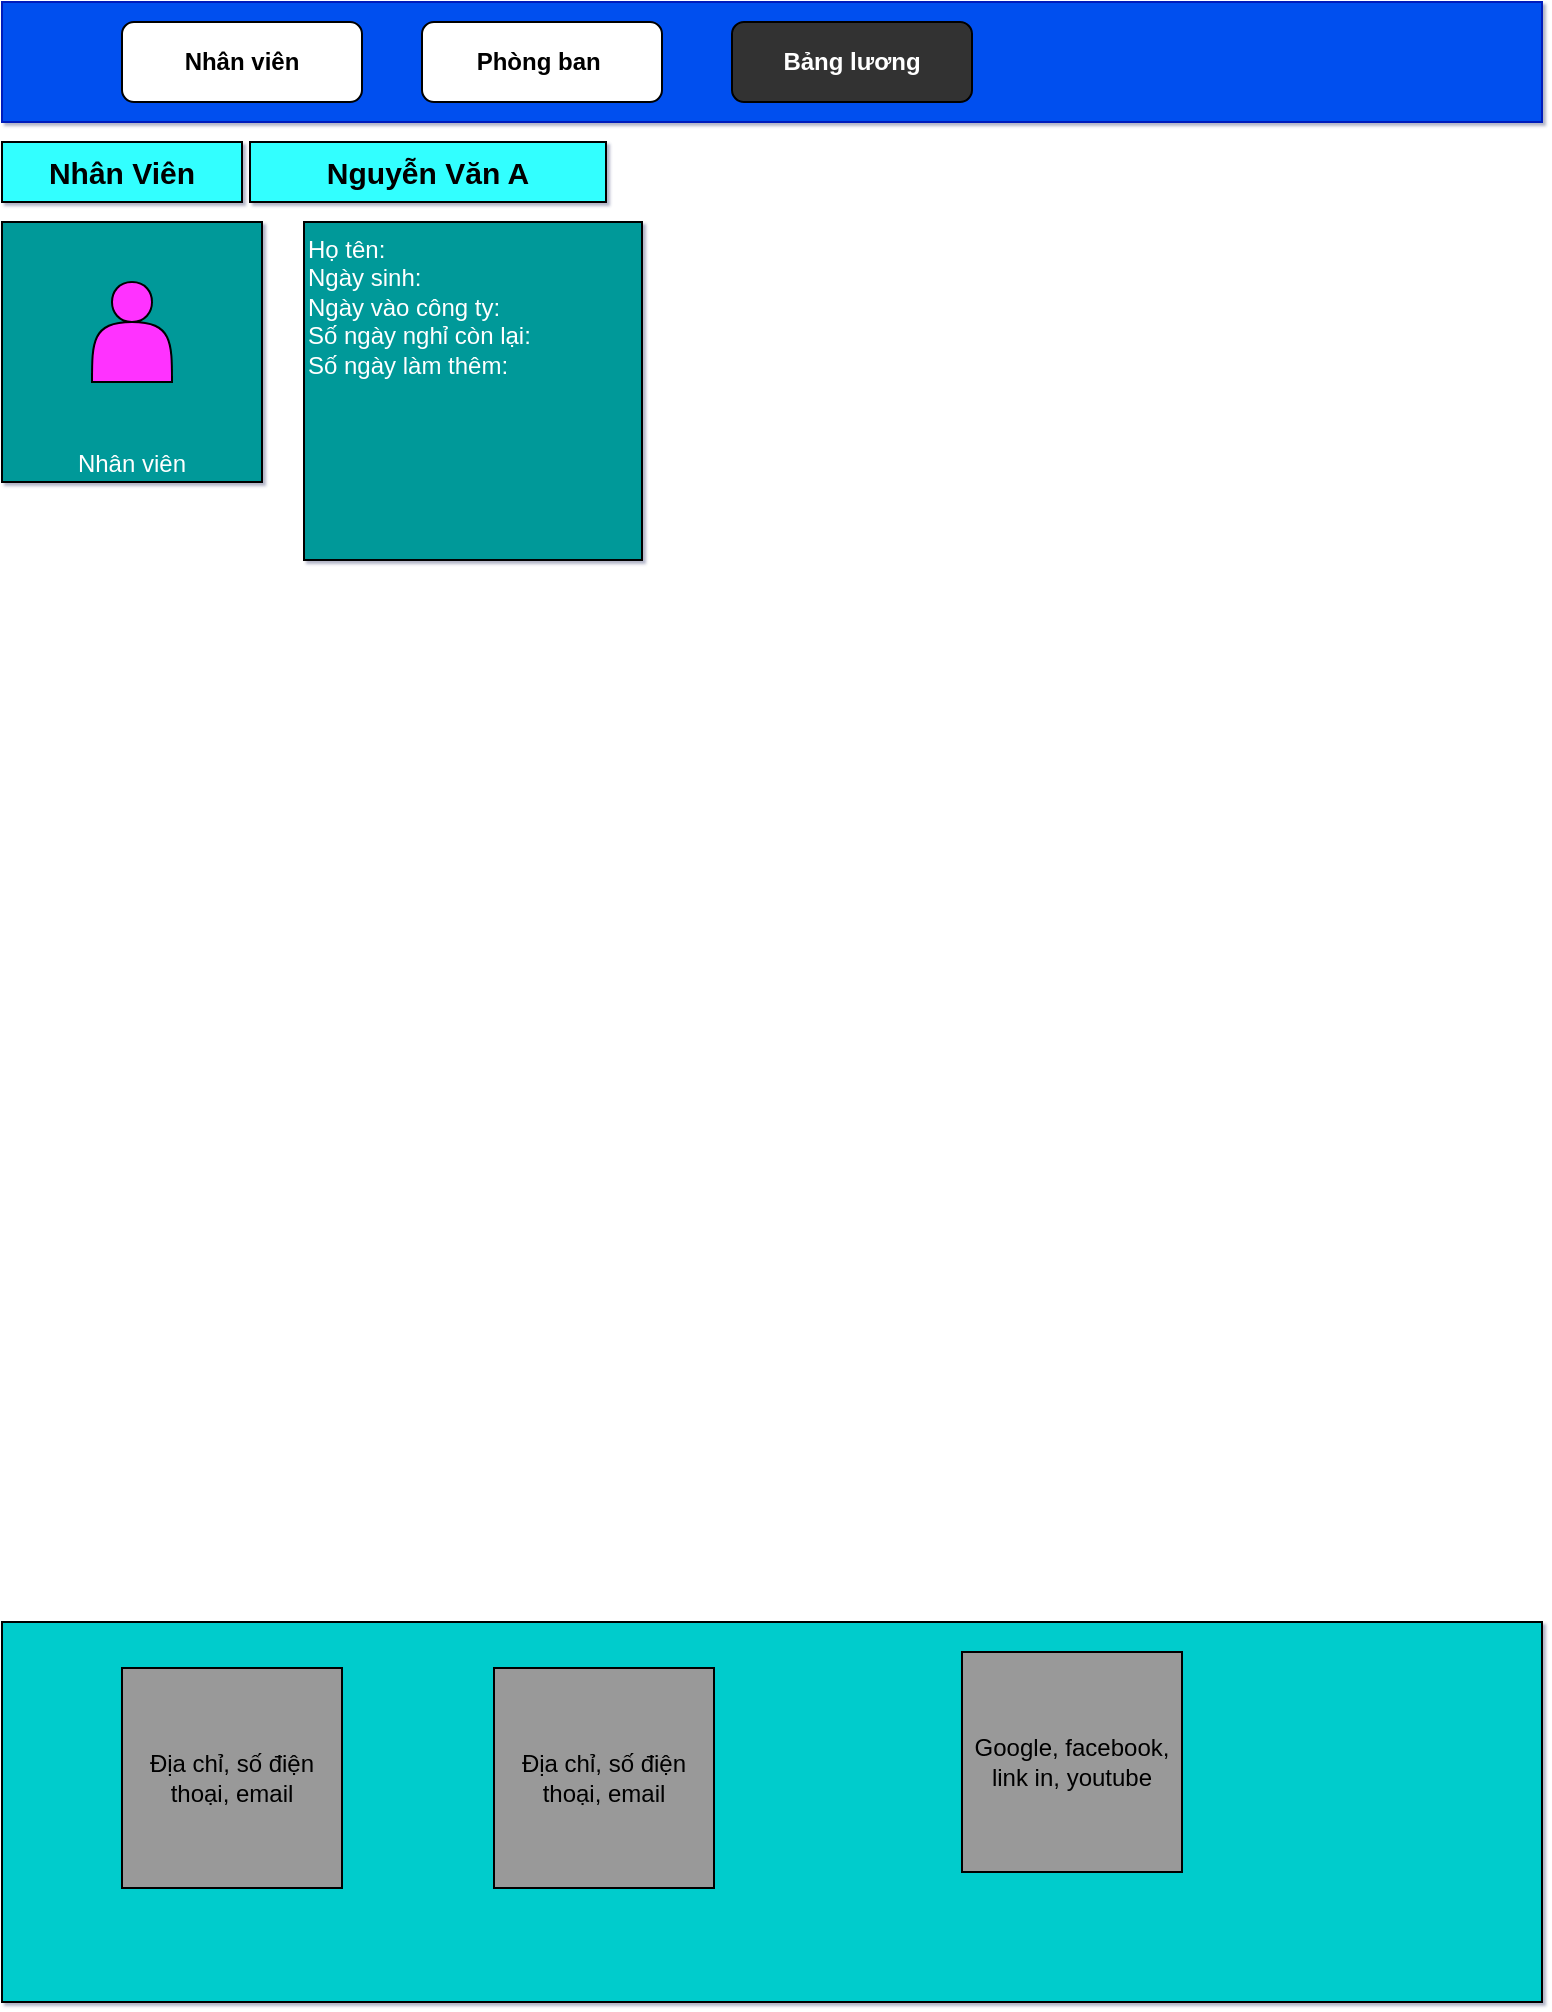 <mxfile>
    <diagram id="ToFKnk3klWX5CJQfzEk8" name="Page-1">
        <mxGraphModel dx="308" dy="357" grid="0" gridSize="10" guides="1" tooltips="1" connect="1" arrows="1" fold="0" page="1" pageScale="1" pageWidth="850" pageHeight="1100" background="#ffffff" math="0" shadow="1">
            <root>
                <mxCell id="0"/>
                <mxCell id="1" parent="0"/>
                <mxCell id="2" value="" style="rounded=0;whiteSpace=wrap;html=1;fillColor=#0050ef;fontColor=#ffffff;strokeColor=#001DBC;" parent="1" vertex="1">
                    <mxGeometry x="40" y="10" width="770" height="60" as="geometry"/>
                </mxCell>
                <mxCell id="3" value="Nhân viên" style="rounded=1;whiteSpace=wrap;html=1;fontStyle=1" parent="1" vertex="1">
                    <mxGeometry x="100" y="20" width="120" height="40" as="geometry"/>
                </mxCell>
                <mxCell id="4" value="Phòng ban&lt;span style=&quot;white-space: pre&quot;&gt; &lt;/span&gt;" style="rounded=1;whiteSpace=wrap;html=1;fontStyle=1" parent="1" vertex="1">
                    <mxGeometry x="250" y="20" width="120" height="40" as="geometry"/>
                </mxCell>
                <mxCell id="5" value="Bảng lương" style="rounded=1;whiteSpace=wrap;html=1;fontStyle=1;fillColor=#333333;fontColor=#FFFFFF;" parent="1" vertex="1">
                    <mxGeometry x="405" y="20" width="120" height="40" as="geometry"/>
                </mxCell>
                <mxCell id="6" value="Nhân viên" style="whiteSpace=wrap;html=1;aspect=fixed;labelBackgroundColor=none;labelBorderColor=none;verticalAlign=bottom;fillColor=#009999;fontColor=#FFFFFF;" parent="1" vertex="1">
                    <mxGeometry x="40" y="120" width="130" height="130" as="geometry"/>
                </mxCell>
                <mxCell id="7" value="" style="shape=actor;whiteSpace=wrap;html=1;labelBackgroundColor=#33FFFF;labelBorderColor=#000099;fillColor=#FF33FF;" parent="1" vertex="1">
                    <mxGeometry x="85" y="150" width="40" height="50" as="geometry"/>
                </mxCell>
                <mxCell id="18" value="Nhân Viên" style="rounded=0;whiteSpace=wrap;html=1;labelBackgroundColor=none;labelBorderColor=none;fontColor=#000000;fontStyle=1;fontSize=15;fillColor=#33FFFF;" parent="1" vertex="1">
                    <mxGeometry x="40" y="80" width="120" height="30" as="geometry"/>
                </mxCell>
                <mxCell id="39" value="" style="rounded=0;whiteSpace=wrap;html=1;labelBackgroundColor=#007FFF;labelBorderColor=none;fontColor=#FFFFFF;shadow=0;fillColor=#00CCCC;" parent="1" vertex="1">
                    <mxGeometry x="40" y="820" width="770" height="190" as="geometry"/>
                </mxCell>
                <mxCell id="41" value="Địa chỉ, số điện thoại, email" style="whiteSpace=wrap;html=1;aspect=fixed;labelBackgroundColor=none;labelBorderColor=none;fontColor=#000000;fillColor=#999999;" parent="1" vertex="1">
                    <mxGeometry x="286" y="843" width="110" height="110" as="geometry"/>
                </mxCell>
                <mxCell id="42" value="Google, facebook, link in, youtube" style="whiteSpace=wrap;html=1;aspect=fixed;labelBackgroundColor=none;labelBorderColor=none;fontColor=#000000;fillColor=#999999;" parent="1" vertex="1">
                    <mxGeometry x="520" y="835" width="110" height="110" as="geometry"/>
                </mxCell>
                <mxCell id="43" value="Nguyễn Văn A" style="rounded=0;whiteSpace=wrap;html=1;labelBackgroundColor=none;labelBorderColor=none;fontColor=#000000;fontStyle=1;fontSize=15;fillColor=#33FFFF;" vertex="1" parent="1">
                    <mxGeometry x="164" y="80" width="178" height="30" as="geometry"/>
                </mxCell>
                <mxCell id="44" value="&lt;div&gt;&lt;span&gt;Họ tên:&lt;/span&gt;&lt;/div&gt;&lt;div&gt;&lt;span&gt;Ngày sinh:&lt;/span&gt;&lt;/div&gt;&lt;div&gt;&lt;span&gt;Ngày vào công ty:&lt;/span&gt;&lt;/div&gt;&lt;div&gt;&lt;span&gt;Số ngày nghỉ còn lại:&lt;/span&gt;&lt;/div&gt;&lt;div&gt;&lt;span&gt;Số ngày làm thêm:&lt;/span&gt;&lt;/div&gt;" style="whiteSpace=wrap;html=1;aspect=fixed;labelBackgroundColor=none;labelBorderColor=none;verticalAlign=top;fillColor=#009999;fontColor=#FFFFFF;align=left;textDirection=ltr;horizontal=1;" vertex="1" parent="1">
                    <mxGeometry x="191" y="120" width="169" height="169" as="geometry"/>
                </mxCell>
                <mxCell id="45" value="Địa chỉ, số điện thoại, email" style="whiteSpace=wrap;html=1;aspect=fixed;labelBackgroundColor=none;labelBorderColor=none;fontColor=#000000;fillColor=#999999;" vertex="1" parent="1">
                    <mxGeometry x="100" y="843" width="110" height="110" as="geometry"/>
                </mxCell>
            </root>
        </mxGraphModel>
    </diagram>
</mxfile>